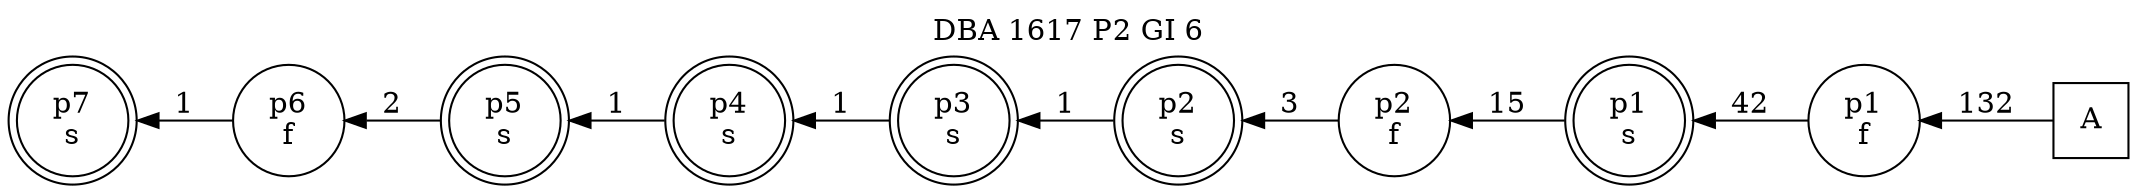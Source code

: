 digraph DBA_1617_P2_GI_6_GOOD {
labelloc="tl"
label= " DBA 1617 P2 GI 6 "
rankdir="RL";
"A" [shape="square" label="A"]
"p1_f" [shape="circle" label="p1
f"]
"p1_s" [shape="doublecircle" label="p1
s"]
"p2_f" [shape="circle" label="p2
f"]
"p2_s" [shape="doublecircle" label="p2
s"]
"p3_s" [shape="doublecircle" label="p3
s"]
"p4_s" [shape="doublecircle" label="p4
s"]
"p5_s" [shape="doublecircle" label="p5
s"]
"p6_f" [shape="circle" label="p6
f"]
"p7_s" [shape="doublecircle" label="p7
s"]
"A" -> "p1_f" [ label=132]
"p1_f" -> "p1_s" [ label=42]
"p1_s" -> "p2_f" [ label=15]
"p2_f" -> "p2_s" [ label=3]
"p2_s" -> "p3_s" [ label=1]
"p3_s" -> "p4_s" [ label=1]
"p4_s" -> "p5_s" [ label=1]
"p5_s" -> "p6_f" [ label=2]
"p6_f" -> "p7_s" [ label=1]
}
